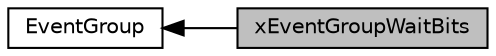 digraph "xEventGroupWaitBits"
{
  edge [fontname="Helvetica",fontsize="10",labelfontname="Helvetica",labelfontsize="10"];
  node [fontname="Helvetica",fontsize="10",shape=box];
  rankdir=LR;
  Node1 [label="xEventGroupWaitBits",height=0.2,width=0.4,color="black", fillcolor="grey75", style="filled", fontcolor="black",tooltip=" "];
  Node2 [label="EventGroup",height=0.2,width=0.4,color="black", fillcolor="white", style="filled",URL="$group___event_group.html",tooltip=" "];
  Node2->Node1 [shape=plaintext, dir="back", style="solid"];
}
